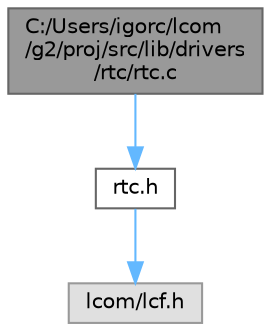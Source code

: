 digraph "C:/Users/igorc/lcom/g2/proj/src/lib/drivers/rtc/rtc.c"
{
 // LATEX_PDF_SIZE
  bgcolor="transparent";
  edge [fontname=Helvetica,fontsize=10,labelfontname=Helvetica,labelfontsize=10];
  node [fontname=Helvetica,fontsize=10,shape=box,height=0.2,width=0.4];
  Node1 [id="Node000001",label="C:/Users/igorc/lcom\l/g2/proj/src/lib/drivers\l/rtc/rtc.c",height=0.2,width=0.4,color="gray40", fillcolor="grey60", style="filled", fontcolor="black",tooltip=" "];
  Node1 -> Node2 [id="edge1_Node000001_Node000002",color="steelblue1",style="solid",tooltip=" "];
  Node2 [id="Node000002",label="rtc.h",height=0.2,width=0.4,color="grey40", fillcolor="white", style="filled",URL="$rtc_8h.html",tooltip=" "];
  Node2 -> Node3 [id="edge2_Node000002_Node000003",color="steelblue1",style="solid",tooltip=" "];
  Node3 [id="Node000003",label="lcom/lcf.h",height=0.2,width=0.4,color="grey60", fillcolor="#E0E0E0", style="filled",tooltip=" "];
}
